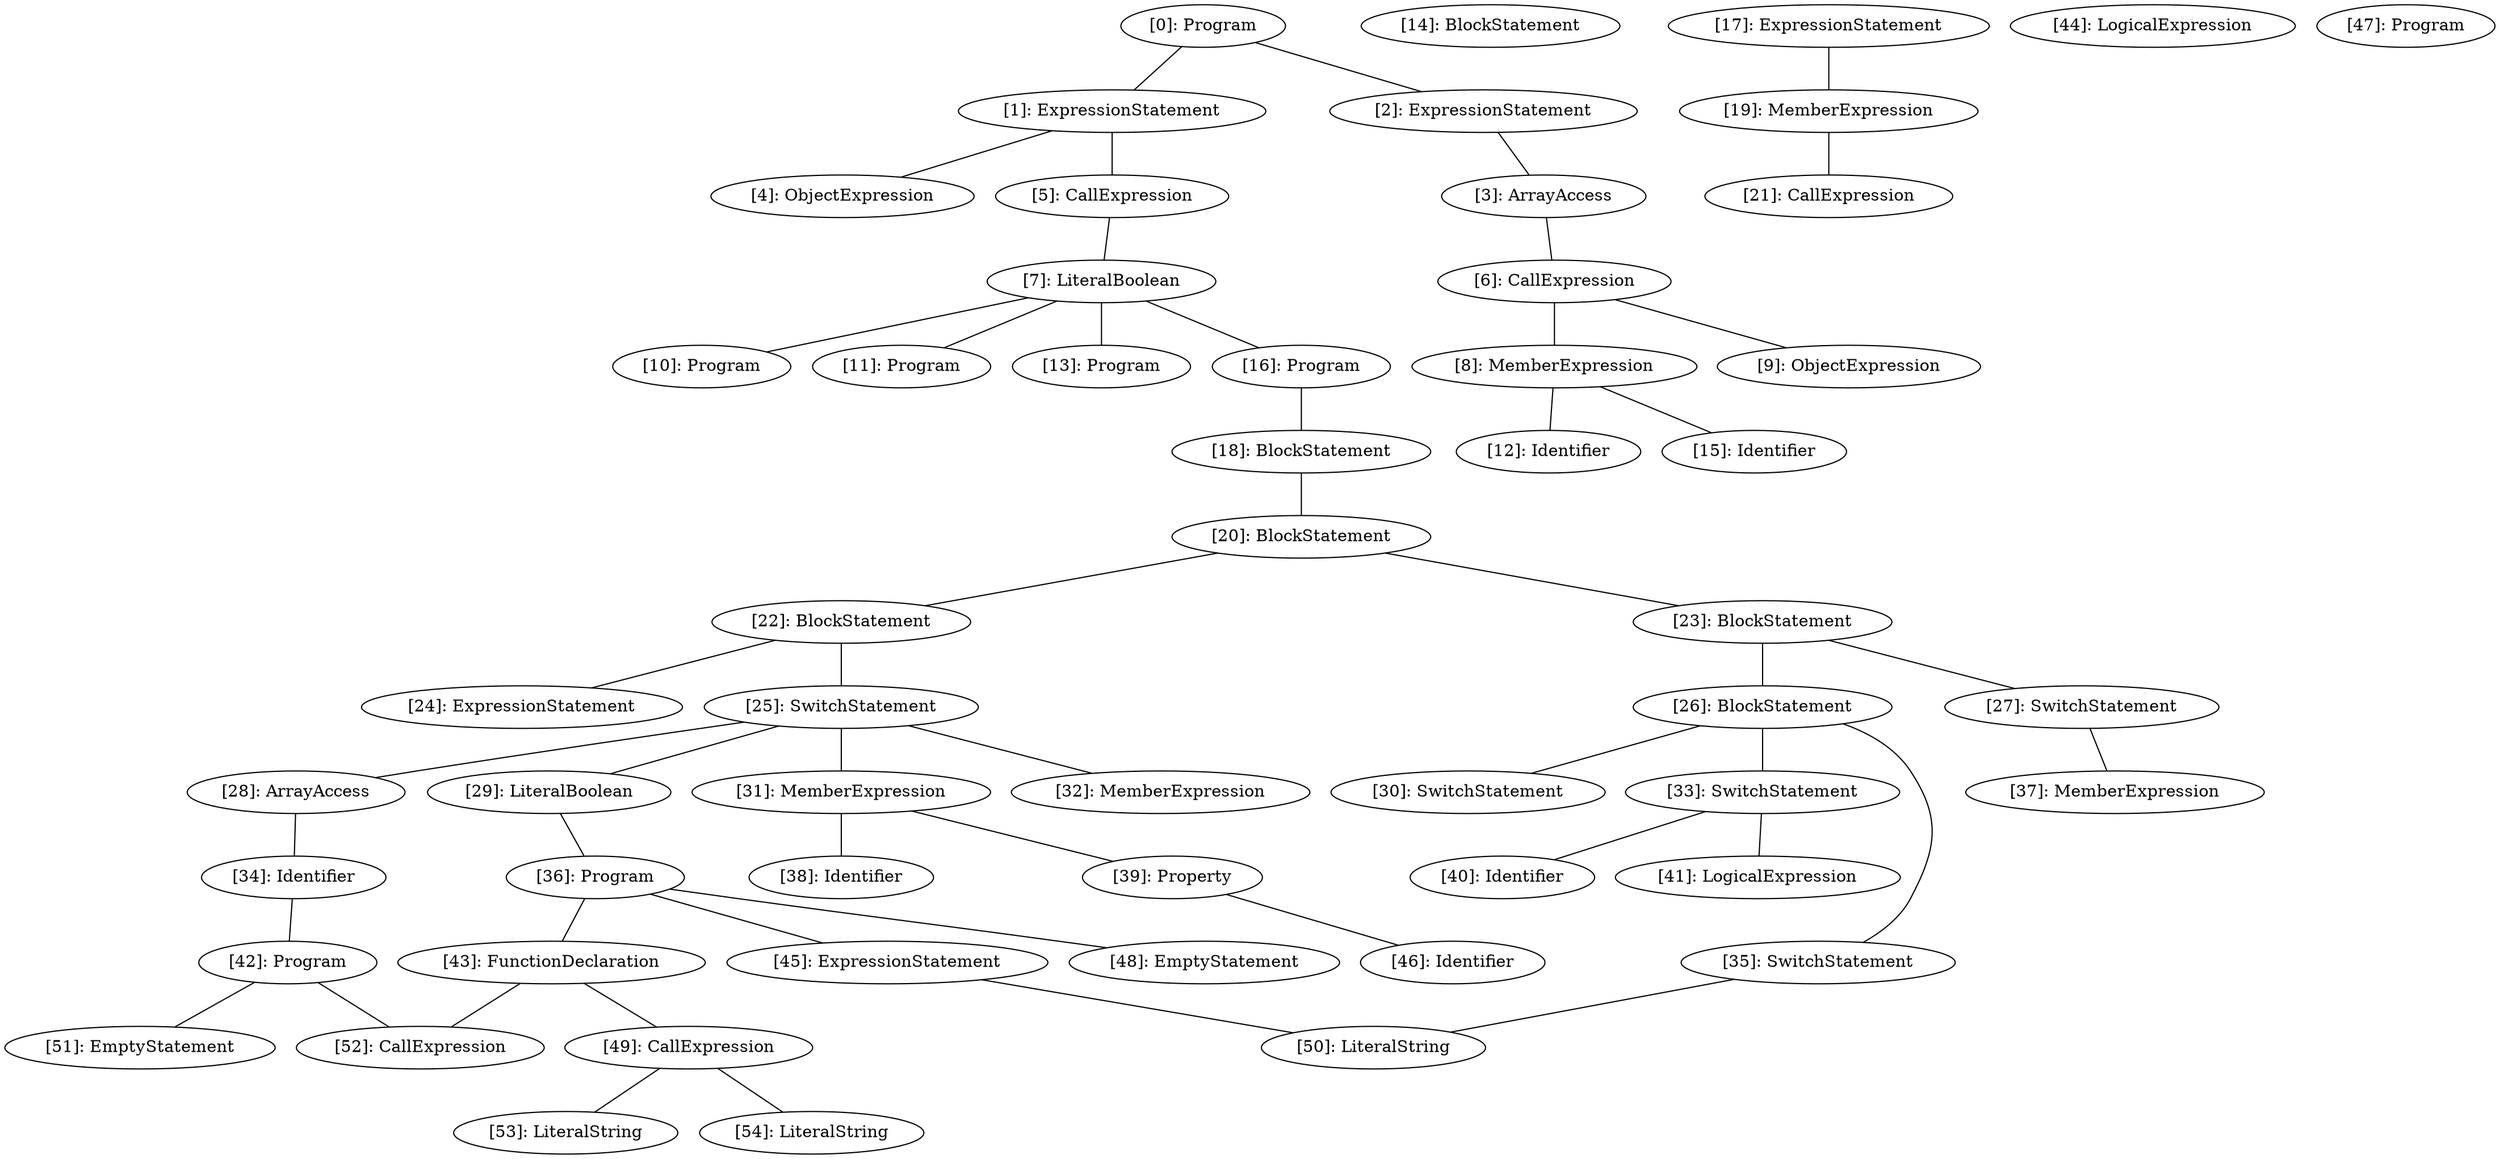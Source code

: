 // Result
graph {
	0 [label="[0]: Program"]
	1 [label="[1]: ExpressionStatement"]
	2 [label="[2]: ExpressionStatement"]
	3 [label="[3]: ArrayAccess"]
	4 [label="[4]: ObjectExpression"]
	5 [label="[5]: CallExpression"]
	6 [label="[6]: CallExpression"]
	7 [label="[7]: LiteralBoolean"]
	8 [label="[8]: MemberExpression"]
	9 [label="[9]: ObjectExpression"]
	10 [label="[10]: Program"]
	11 [label="[11]: Program"]
	12 [label="[12]: Identifier"]
	13 [label="[13]: Program"]
	14 [label="[14]: BlockStatement"]
	15 [label="[15]: Identifier"]
	16 [label="[16]: Program"]
	17 [label="[17]: ExpressionStatement"]
	18 [label="[18]: BlockStatement"]
	19 [label="[19]: MemberExpression"]
	20 [label="[20]: BlockStatement"]
	21 [label="[21]: CallExpression"]
	22 [label="[22]: BlockStatement"]
	23 [label="[23]: BlockStatement"]
	24 [label="[24]: ExpressionStatement"]
	25 [label="[25]: SwitchStatement"]
	26 [label="[26]: BlockStatement"]
	27 [label="[27]: SwitchStatement"]
	28 [label="[28]: ArrayAccess"]
	29 [label="[29]: LiteralBoolean"]
	30 [label="[30]: SwitchStatement"]
	31 [label="[31]: MemberExpression"]
	32 [label="[32]: MemberExpression"]
	33 [label="[33]: SwitchStatement"]
	34 [label="[34]: Identifier"]
	35 [label="[35]: SwitchStatement"]
	36 [label="[36]: Program"]
	37 [label="[37]: MemberExpression"]
	38 [label="[38]: Identifier"]
	39 [label="[39]: Property"]
	40 [label="[40]: Identifier"]
	41 [label="[41]: LogicalExpression"]
	42 [label="[42]: Program"]
	43 [label="[43]: FunctionDeclaration"]
	44 [label="[44]: LogicalExpression"]
	45 [label="[45]: ExpressionStatement"]
	46 [label="[46]: Identifier"]
	47 [label="[47]: Program"]
	48 [label="[48]: EmptyStatement"]
	49 [label="[49]: CallExpression"]
	50 [label="[50]: LiteralString"]
	51 [label="[51]: EmptyStatement"]
	52 [label="[52]: CallExpression"]
	53 [label="[53]: LiteralString"]
	54 [label="[54]: LiteralString"]
	0 -- 1
	0 -- 2
	1 -- 4
	1 -- 5
	2 -- 3
	3 -- 6
	5 -- 7
	6 -- 8
	6 -- 9
	7 -- 10
	7 -- 11
	7 -- 13
	7 -- 16
	8 -- 12
	8 -- 15
	16 -- 18
	17 -- 19
	18 -- 20
	19 -- 21
	20 -- 22
	20 -- 23
	22 -- 24
	22 -- 25
	23 -- 26
	23 -- 27
	25 -- 28
	25 -- 29
	25 -- 31
	25 -- 32
	26 -- 30
	26 -- 33
	26 -- 35
	27 -- 37
	28 -- 34
	29 -- 36
	31 -- 38
	31 -- 39
	33 -- 40
	33 -- 41
	34 -- 42
	35 -- 50
	36 -- 43
	36 -- 45
	36 -- 48
	39 -- 46
	42 -- 51
	42 -- 52
	43 -- 49
	43 -- 52
	45 -- 50
	49 -- 53
	49 -- 54
}
